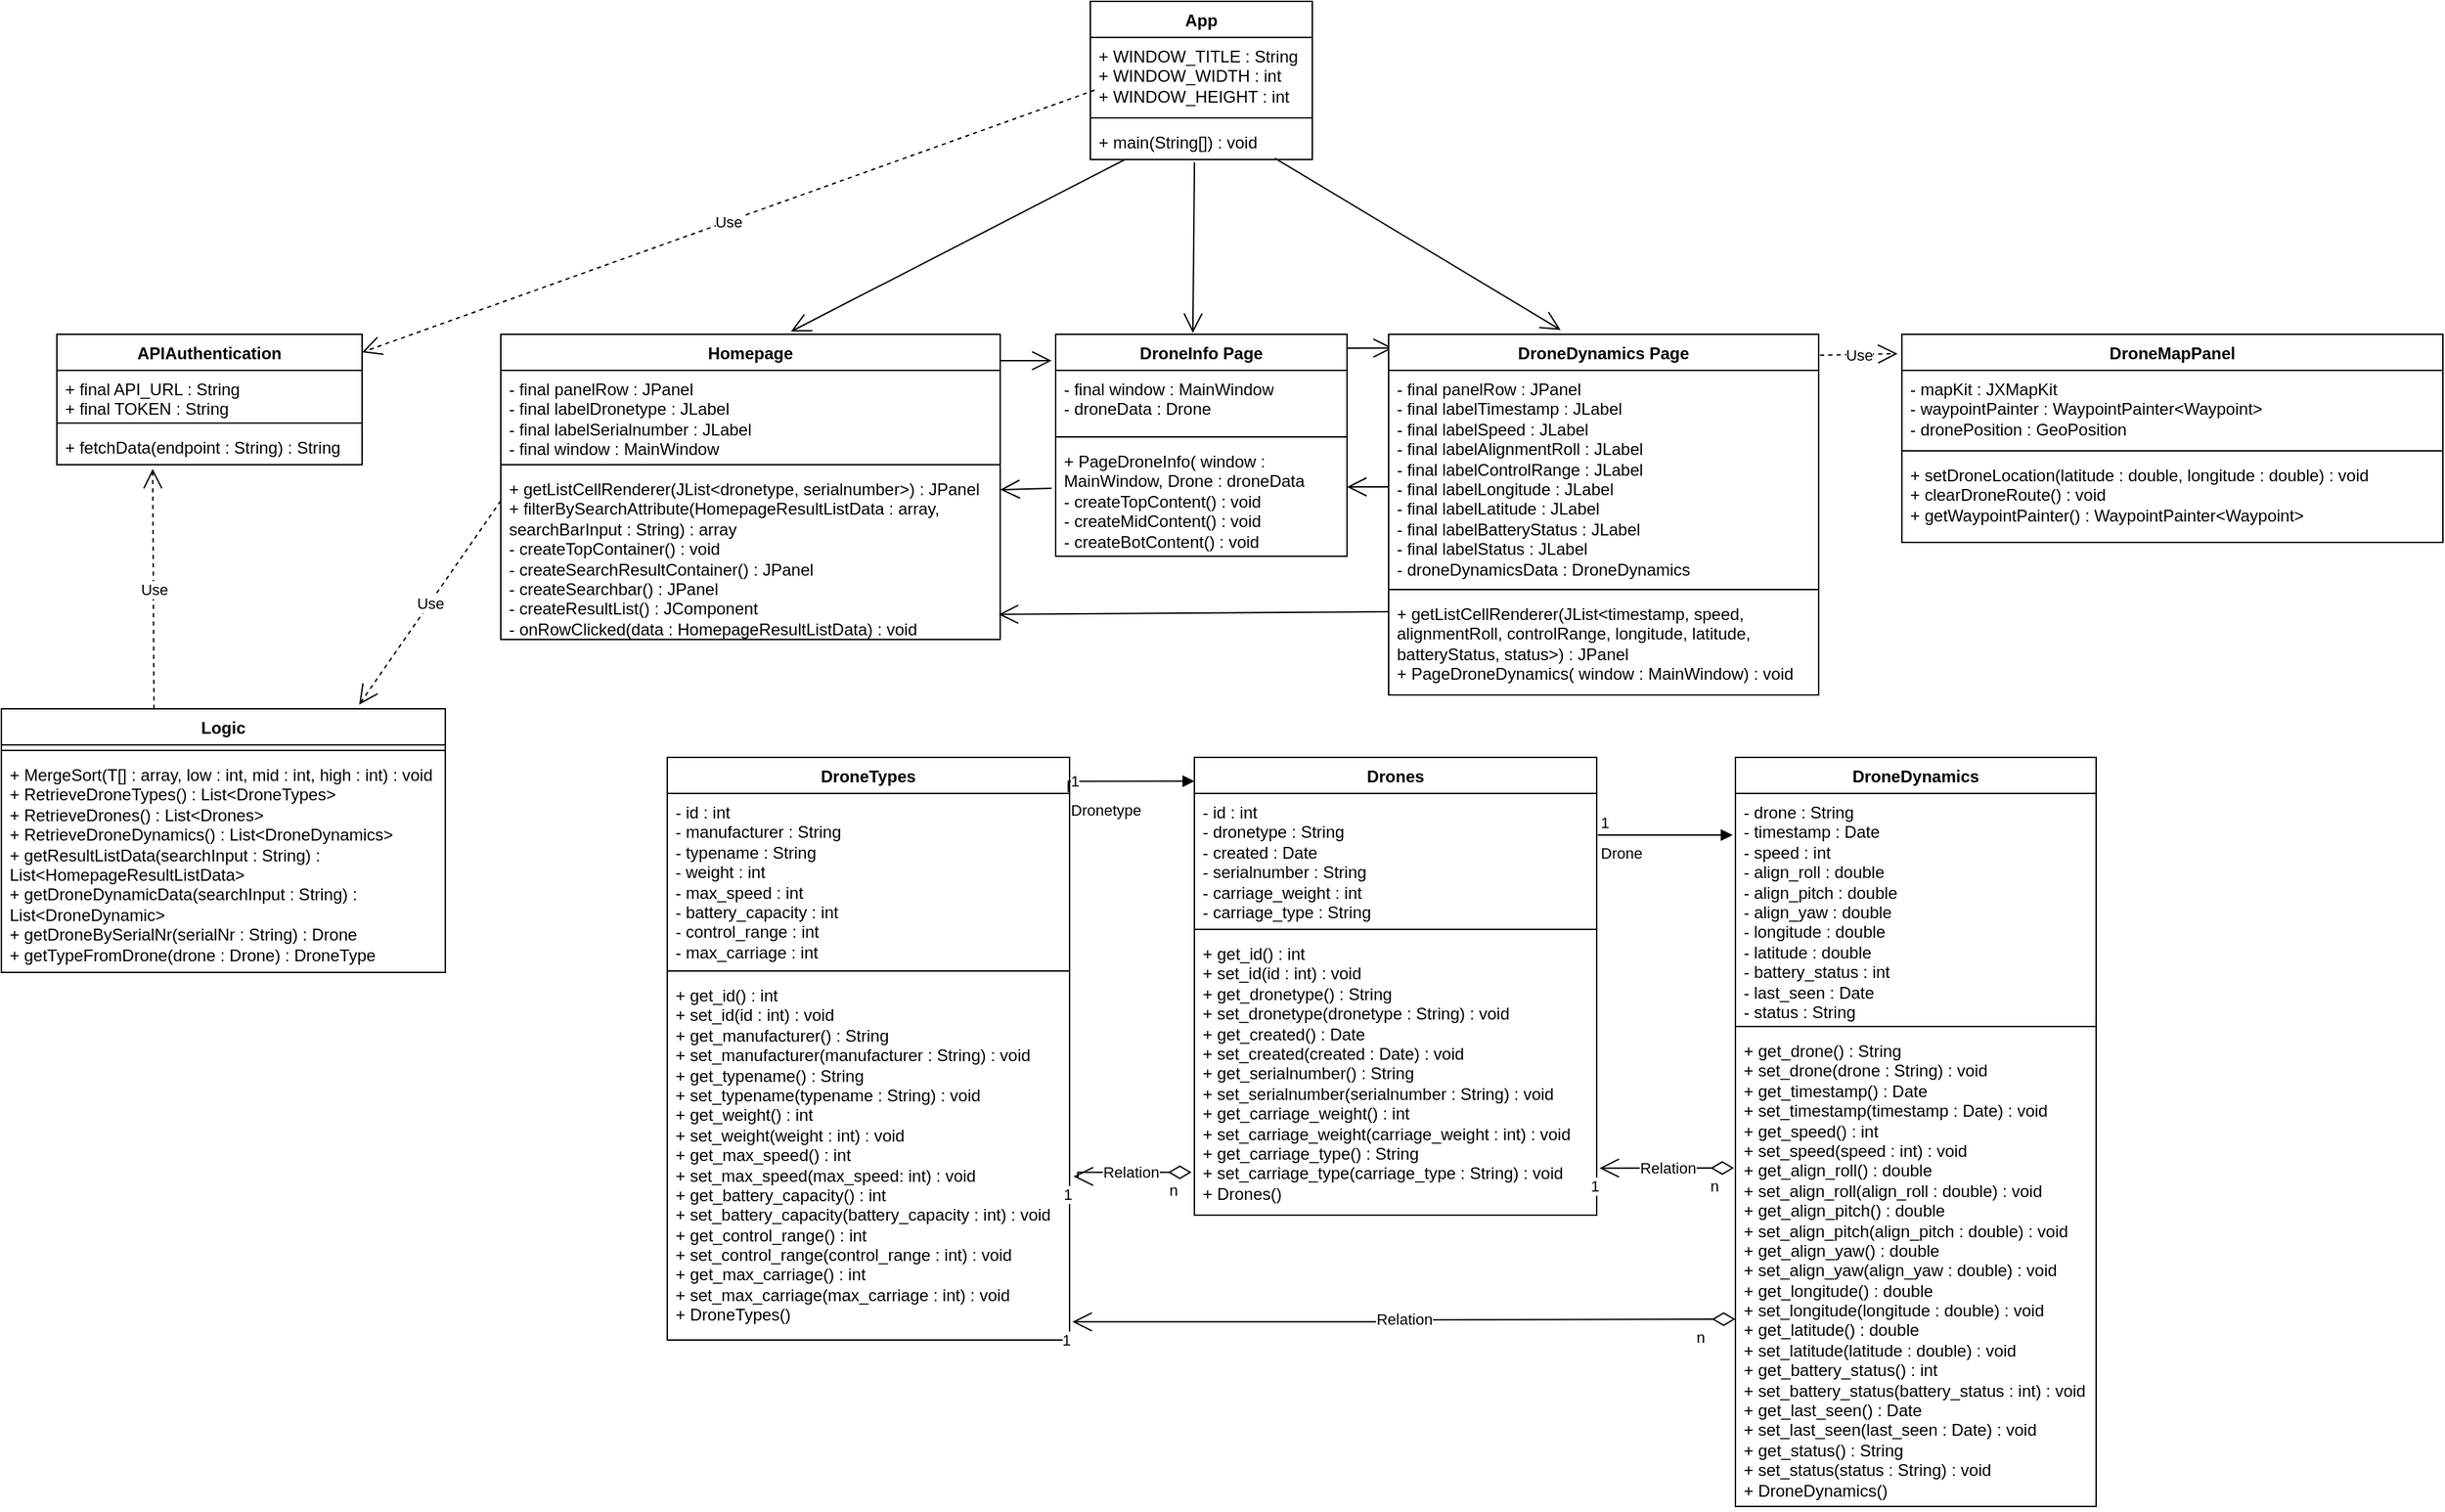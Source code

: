 <mxfile version="22.1.17" type="github">
  <diagram id="C5RBs43oDa-KdzZeNtuy" name="Page-1">
    <mxGraphModel dx="2191" dy="795" grid="1" gridSize="10" guides="1" tooltips="1" connect="1" arrows="1" fold="1" page="1" pageScale="1" pageWidth="827" pageHeight="1169" math="0" shadow="0">
      <root>
        <mxCell id="WIyWlLk6GJQsqaUBKTNV-0" />
        <mxCell id="WIyWlLk6GJQsqaUBKTNV-1" parent="WIyWlLk6GJQsqaUBKTNV-0" />
        <mxCell id="ezU55_HowOdJxXUAR7C2-4" value="DroneTypes" style="swimlane;fontStyle=1;align=center;verticalAlign=top;childLayout=stackLayout;horizontal=1;startSize=26;horizontalStack=0;resizeParent=1;resizeParentMax=0;resizeLast=0;collapsible=1;marginBottom=0;whiteSpace=wrap;html=1;" vertex="1" parent="WIyWlLk6GJQsqaUBKTNV-1">
          <mxGeometry y="585" width="290" height="420" as="geometry" />
        </mxCell>
        <mxCell id="ezU55_HowOdJxXUAR7C2-5" value="&lt;div&gt;- id : int&lt;/div&gt;&lt;div&gt;- manufacturer : String&lt;/div&gt;&lt;div&gt;- typename : String&lt;/div&gt;&lt;div&gt;- weight : int&lt;/div&gt;&lt;div&gt;- max_speed : int&lt;/div&gt;&lt;div&gt;- battery_capacity : int&lt;/div&gt;&lt;div&gt;- control_range : int&lt;/div&gt;&lt;div&gt;- max_carriage : int&lt;br&gt;&lt;/div&gt;&lt;div&gt;&lt;br&gt;&lt;/div&gt;" style="text;strokeColor=none;fillColor=none;align=left;verticalAlign=top;spacingLeft=4;spacingRight=4;overflow=hidden;rotatable=0;points=[[0,0.5],[1,0.5]];portConstraint=eastwest;whiteSpace=wrap;html=1;" vertex="1" parent="ezU55_HowOdJxXUAR7C2-4">
          <mxGeometry y="26" width="290" height="124" as="geometry" />
        </mxCell>
        <mxCell id="ezU55_HowOdJxXUAR7C2-6" value="" style="line;strokeWidth=1;fillColor=none;align=left;verticalAlign=middle;spacingTop=-1;spacingLeft=3;spacingRight=3;rotatable=0;labelPosition=right;points=[];portConstraint=eastwest;strokeColor=inherit;" vertex="1" parent="ezU55_HowOdJxXUAR7C2-4">
          <mxGeometry y="150" width="290" height="8" as="geometry" />
        </mxCell>
        <mxCell id="ezU55_HowOdJxXUAR7C2-7" value="&lt;div&gt;+ get_id() : int&lt;/div&gt;&lt;div&gt;+ set_id(id : int) : void&lt;/div&gt;&lt;div&gt;+ get_manufacturer() : String&lt;/div&gt;&lt;div&gt;+ set_manufacturer(manufacturer : String) : void&lt;/div&gt;&lt;div&gt;+ get_typename() : String&lt;/div&gt;&lt;div&gt;+ set_typename(typename : String) : void&lt;/div&gt;&lt;div&gt;+ get_weight() : int&lt;/div&gt;&lt;div&gt;+ set_weight(weight : int) : void&lt;/div&gt;&lt;div&gt;+ get_max_speed() : int&lt;/div&gt;&lt;div&gt;+ set_max_speed(max_speed: int) : void&lt;/div&gt;&lt;div&gt;+ get_battery_capacity() : int&lt;br&gt;&lt;/div&gt;&lt;div&gt;+ set_battery_capacity(battery_capacity : int) : void&lt;/div&gt;&lt;div&gt;+ get_control_range() : int&lt;/div&gt;&lt;div&gt;+ set_control_range(control_range : int) : void&lt;/div&gt;&lt;div&gt;+ get_max_carriage() : int&lt;/div&gt;&lt;div&gt;+ set_max_carriage(max_carriage : int) : void&amp;nbsp; &lt;br&gt;&lt;/div&gt;&lt;div&gt;+ DroneTypes()&lt;br&gt;&lt;/div&gt;&lt;div&gt;&lt;br&gt;&lt;/div&gt;" style="text;strokeColor=none;fillColor=none;align=left;verticalAlign=top;spacingLeft=4;spacingRight=4;overflow=hidden;rotatable=0;points=[[0,0.5],[1,0.5]];portConstraint=eastwest;whiteSpace=wrap;html=1;" vertex="1" parent="ezU55_HowOdJxXUAR7C2-4">
          <mxGeometry y="158" width="290" height="262" as="geometry" />
        </mxCell>
        <mxCell id="ezU55_HowOdJxXUAR7C2-8" value="Drones" style="swimlane;fontStyle=1;align=center;verticalAlign=top;childLayout=stackLayout;horizontal=1;startSize=26;horizontalStack=0;resizeParent=1;resizeParentMax=0;resizeLast=0;collapsible=1;marginBottom=0;whiteSpace=wrap;html=1;" vertex="1" parent="WIyWlLk6GJQsqaUBKTNV-1">
          <mxGeometry x="380" y="585" width="290" height="330" as="geometry" />
        </mxCell>
        <mxCell id="ezU55_HowOdJxXUAR7C2-9" value="&lt;div&gt;- id : int&lt;/div&gt;&lt;div&gt;- dronetype : String&lt;/div&gt;&lt;div&gt;- created : Date&lt;/div&gt;&lt;div&gt;- serialnumber : String&lt;/div&gt;&lt;div&gt;- carriage_weight : int&lt;/div&gt;&lt;div&gt;- carriage_type : String&lt;br&gt;&lt;/div&gt;" style="text;strokeColor=none;fillColor=none;align=left;verticalAlign=top;spacingLeft=4;spacingRight=4;overflow=hidden;rotatable=0;points=[[0,0.5],[1,0.5]];portConstraint=eastwest;whiteSpace=wrap;html=1;" vertex="1" parent="ezU55_HowOdJxXUAR7C2-8">
          <mxGeometry y="26" width="290" height="94" as="geometry" />
        </mxCell>
        <mxCell id="ezU55_HowOdJxXUAR7C2-10" value="" style="line;strokeWidth=1;fillColor=none;align=left;verticalAlign=middle;spacingTop=-1;spacingLeft=3;spacingRight=3;rotatable=0;labelPosition=right;points=[];portConstraint=eastwest;strokeColor=inherit;" vertex="1" parent="ezU55_HowOdJxXUAR7C2-8">
          <mxGeometry y="120" width="290" height="8" as="geometry" />
        </mxCell>
        <mxCell id="ezU55_HowOdJxXUAR7C2-11" value="&lt;div&gt;+ get_id() : int&lt;/div&gt;&lt;div&gt;+ set_id(id : int) : void&lt;/div&gt;&lt;div&gt;+ get_dronetype() : String&lt;/div&gt;&lt;div&gt;+ set_dronetype(dronetype : String) : void &lt;br&gt;&lt;/div&gt;&lt;div&gt;+ get_created() : Date&lt;/div&gt;&lt;div&gt;+ set_created(created : Date) : void&lt;/div&gt;&lt;div&gt;+ get_serialnumber() : String&lt;/div&gt;&lt;div&gt;+ set_serialnumber(serialnumber : String) : void&lt;br&gt;&lt;/div&gt;&lt;div&gt;+ get_carriage_weight() : int&lt;/div&gt;&lt;div&gt;+ set_carriage_weight(carriage_weight : int) : void&lt;/div&gt;&lt;div&gt;+ get_carriage_type() : String&lt;/div&gt;&lt;div&gt;+ set_carriage_type(carriage_type : String) : void&lt;/div&gt;&lt;div&gt;+ Drones()&lt;br&gt;&lt;/div&gt;" style="text;strokeColor=none;fillColor=none;align=left;verticalAlign=top;spacingLeft=4;spacingRight=4;overflow=hidden;rotatable=0;points=[[0,0.5],[1,0.5]];portConstraint=eastwest;whiteSpace=wrap;html=1;" vertex="1" parent="ezU55_HowOdJxXUAR7C2-8">
          <mxGeometry y="128" width="290" height="202" as="geometry" />
        </mxCell>
        <mxCell id="ezU55_HowOdJxXUAR7C2-12" value="DroneDynamics" style="swimlane;fontStyle=1;align=center;verticalAlign=top;childLayout=stackLayout;horizontal=1;startSize=26;horizontalStack=0;resizeParent=1;resizeParentMax=0;resizeLast=0;collapsible=1;marginBottom=0;whiteSpace=wrap;html=1;" vertex="1" parent="WIyWlLk6GJQsqaUBKTNV-1">
          <mxGeometry x="770" y="585" width="260" height="540" as="geometry" />
        </mxCell>
        <mxCell id="ezU55_HowOdJxXUAR7C2-13" value="&lt;div&gt;- drone : String&lt;/div&gt;&lt;div&gt;- timestamp : Date&lt;/div&gt;&lt;div&gt;- speed : int&lt;/div&gt;&lt;div&gt;- align_roll : double&lt;/div&gt;&lt;div&gt;- align_pitch : double&lt;/div&gt;&lt;div&gt;- align_yaw : double&lt;/div&gt;&lt;div&gt;- longitude : double&lt;/div&gt;&lt;div&gt;- latitude : double&lt;/div&gt;&lt;div&gt;- battery_status : int&lt;/div&gt;&lt;div&gt;- last_seen : Date&lt;/div&gt;&lt;div&gt;- status : String&lt;br&gt;&lt;/div&gt;" style="text;strokeColor=none;fillColor=none;align=left;verticalAlign=top;spacingLeft=4;spacingRight=4;overflow=hidden;rotatable=0;points=[[0,0.5],[1,0.5]];portConstraint=eastwest;whiteSpace=wrap;html=1;" vertex="1" parent="ezU55_HowOdJxXUAR7C2-12">
          <mxGeometry y="26" width="260" height="164" as="geometry" />
        </mxCell>
        <mxCell id="ezU55_HowOdJxXUAR7C2-14" value="" style="line;strokeWidth=1;fillColor=none;align=left;verticalAlign=middle;spacingTop=-1;spacingLeft=3;spacingRight=3;rotatable=0;labelPosition=right;points=[];portConstraint=eastwest;strokeColor=inherit;" vertex="1" parent="ezU55_HowOdJxXUAR7C2-12">
          <mxGeometry y="190" width="260" height="8" as="geometry" />
        </mxCell>
        <mxCell id="ezU55_HowOdJxXUAR7C2-15" value="&lt;div&gt;+ get_drone() : String&lt;/div&gt;&lt;div&gt;+ set_drone(drone : String) : void&lt;/div&gt;&lt;div&gt;+ get_timestamp() : Date&lt;/div&gt;&lt;div&gt;+ set_timestamp(timestamp : Date) : void&lt;br&gt;&lt;/div&gt;&lt;div&gt;+ get_speed() : int&lt;/div&gt;&lt;div&gt;+ set_speed(speed : int) : void&lt;/div&gt;&lt;div&gt;+ get_align_roll() : double&lt;/div&gt;&lt;div&gt;+ set_align_roll(align_roll : double) : void&lt;/div&gt;&lt;div&gt;+ get_align_pitch() : double&lt;br&gt;&lt;/div&gt;&lt;div&gt;+ set_align_pitch(align_pitch : double) : void&lt;/div&gt;&lt;div&gt;+ get_align_yaw() : double&lt;/div&gt;&lt;div&gt;+ set_align_yaw(align_yaw : double) : void&lt;/div&gt;&lt;div&gt;+ get_longitude() : double&lt;/div&gt;&lt;div&gt;+ set_longitude(longitude : double) : void&lt;/div&gt;&lt;div&gt;+ get_latitude() : double&lt;/div&gt;&lt;div&gt;+ set_latitude(latitude : double) : void&lt;/div&gt;&lt;div&gt;+ get_battery_status() : int&lt;/div&gt;&lt;div&gt;+ set_battery_status(battery_status : int) : void&lt;/div&gt;&lt;div&gt;+ get_last_seen() : Date&lt;/div&gt;&lt;div&gt;+ set_last_seen(last_seen : Date) : void&lt;/div&gt;&lt;div&gt;+ get_status() : String&lt;/div&gt;&lt;div&gt;+ set_status(status : String) : void&lt;/div&gt;&lt;div&gt;+ DroneDynamics()&lt;br&gt;&lt;/div&gt;&lt;div&gt;&lt;br&gt;&lt;/div&gt;" style="text;strokeColor=none;fillColor=none;align=left;verticalAlign=top;spacingLeft=4;spacingRight=4;overflow=hidden;rotatable=0;points=[[0,0.5],[1,0.5]];portConstraint=eastwest;whiteSpace=wrap;html=1;" vertex="1" parent="ezU55_HowOdJxXUAR7C2-12">
          <mxGeometry y="198" width="260" height="342" as="geometry" />
        </mxCell>
        <mxCell id="ezU55_HowOdJxXUAR7C2-71" value="Relation" style="endArrow=open;html=1;endSize=12;startArrow=diamondThin;startSize=14;startFill=0;edgeStyle=orthogonalEdgeStyle;rounded=0;entryX=1.007;entryY=0.95;entryDx=0;entryDy=0;entryPerimeter=0;" edge="1" parent="ezU55_HowOdJxXUAR7C2-12" target="ezU55_HowOdJxXUAR7C2-7">
          <mxGeometry relative="1" as="geometry">
            <mxPoint y="405" as="sourcePoint" />
            <mxPoint x="160" y="405" as="targetPoint" />
          </mxGeometry>
        </mxCell>
        <mxCell id="ezU55_HowOdJxXUAR7C2-72" value="n" style="edgeLabel;resizable=0;html=1;align=left;verticalAlign=top;" connectable="0" vertex="1" parent="ezU55_HowOdJxXUAR7C2-71">
          <mxGeometry x="-1" relative="1" as="geometry">
            <mxPoint x="-30" as="offset" />
          </mxGeometry>
        </mxCell>
        <mxCell id="ezU55_HowOdJxXUAR7C2-73" value="1" style="edgeLabel;resizable=0;html=1;align=right;verticalAlign=top;" connectable="0" vertex="1" parent="ezU55_HowOdJxXUAR7C2-71">
          <mxGeometry x="1" relative="1" as="geometry" />
        </mxCell>
        <mxCell id="ezU55_HowOdJxXUAR7C2-16" value="DroneMapPanel" style="swimlane;fontStyle=1;align=center;verticalAlign=top;childLayout=stackLayout;horizontal=1;startSize=26;horizontalStack=0;resizeParent=1;resizeParentMax=0;resizeLast=0;collapsible=1;marginBottom=0;whiteSpace=wrap;html=1;" vertex="1" parent="WIyWlLk6GJQsqaUBKTNV-1">
          <mxGeometry x="890" y="280" width="390" height="150" as="geometry" />
        </mxCell>
        <mxCell id="ezU55_HowOdJxXUAR7C2-17" value="&lt;div&gt;- mapKit : JXMapKit&lt;/div&gt;&lt;div&gt;- waypointPainter : WaypointPainter&amp;lt;Waypoint&amp;gt;&lt;/div&gt;&lt;div&gt;- dronePosition : GeoPosition&lt;br&gt;&lt;/div&gt;" style="text;strokeColor=none;fillColor=none;align=left;verticalAlign=top;spacingLeft=4;spacingRight=4;overflow=hidden;rotatable=0;points=[[0,0.5],[1,0.5]];portConstraint=eastwest;whiteSpace=wrap;html=1;" vertex="1" parent="ezU55_HowOdJxXUAR7C2-16">
          <mxGeometry y="26" width="390" height="54" as="geometry" />
        </mxCell>
        <mxCell id="ezU55_HowOdJxXUAR7C2-18" value="" style="line;strokeWidth=1;fillColor=none;align=left;verticalAlign=middle;spacingTop=-1;spacingLeft=3;spacingRight=3;rotatable=0;labelPosition=right;points=[];portConstraint=eastwest;strokeColor=inherit;" vertex="1" parent="ezU55_HowOdJxXUAR7C2-16">
          <mxGeometry y="80" width="390" height="8" as="geometry" />
        </mxCell>
        <mxCell id="ezU55_HowOdJxXUAR7C2-19" value="&lt;div&gt;+ setDroneLocation(latitude : double, longitude : double) : void&lt;/div&gt;&lt;div&gt;+ clearDroneRoute() : void&lt;/div&gt;&lt;div&gt;+ getWaypointPainter() : WaypointPainter&amp;lt;Waypoint&amp;gt;&lt;br&gt;&lt;/div&gt;&lt;div&gt;&lt;br&gt;&lt;/div&gt;" style="text;strokeColor=none;fillColor=none;align=left;verticalAlign=top;spacingLeft=4;spacingRight=4;overflow=hidden;rotatable=0;points=[[0,0.5],[1,0.5]];portConstraint=eastwest;whiteSpace=wrap;html=1;" vertex="1" parent="ezU55_HowOdJxXUAR7C2-16">
          <mxGeometry y="88" width="390" height="62" as="geometry" />
        </mxCell>
        <mxCell id="ezU55_HowOdJxXUAR7C2-21" value="Logic" style="swimlane;fontStyle=1;align=center;verticalAlign=top;childLayout=stackLayout;horizontal=1;startSize=26;horizontalStack=0;resizeParent=1;resizeParentMax=0;resizeLast=0;collapsible=1;marginBottom=0;whiteSpace=wrap;html=1;" vertex="1" parent="WIyWlLk6GJQsqaUBKTNV-1">
          <mxGeometry x="-480" y="550" width="320" height="190" as="geometry" />
        </mxCell>
        <mxCell id="ezU55_HowOdJxXUAR7C2-86" value="Use" style="endArrow=open;endSize=12;dashed=1;html=1;rounded=0;entryX=0.314;entryY=1.115;entryDx=0;entryDy=0;entryPerimeter=0;" edge="1" parent="ezU55_HowOdJxXUAR7C2-21" target="ezU55_HowOdJxXUAR7C2-28">
          <mxGeometry width="160" relative="1" as="geometry">
            <mxPoint x="110" as="sourcePoint" />
            <mxPoint x="270" as="targetPoint" />
          </mxGeometry>
        </mxCell>
        <mxCell id="ezU55_HowOdJxXUAR7C2-23" value="" style="line;strokeWidth=1;fillColor=none;align=left;verticalAlign=middle;spacingTop=-1;spacingLeft=3;spacingRight=3;rotatable=0;labelPosition=right;points=[];portConstraint=eastwest;strokeColor=inherit;" vertex="1" parent="ezU55_HowOdJxXUAR7C2-21">
          <mxGeometry y="26" width="320" height="8" as="geometry" />
        </mxCell>
        <mxCell id="ezU55_HowOdJxXUAR7C2-24" value="&lt;div&gt;+ MergeSort(T[] : array, low : int, mid : int, high : int) : void&lt;br&gt;&lt;/div&gt;&lt;div&gt;+ RetrieveDroneTypes() : List&amp;lt;DroneTypes&amp;gt;&lt;/div&gt;&lt;div&gt;+ RetrieveDrones() : List&amp;lt;Drones&amp;gt;&lt;/div&gt;&lt;div&gt;+ RetrieveDroneDynamics() : List&amp;lt;DroneDynamics&amp;gt;&lt;/div&gt;&lt;div&gt;+ getResultListData(searchInput : String) : List&amp;lt;HomepageResultListData&amp;gt;&lt;/div&gt;&lt;div&gt;+ getDroneDynamicData(searchInput : String) : List&amp;lt;DroneDynamic&amp;gt;&lt;/div&gt;&lt;div&gt;+ getDroneBySerialNr(serialNr : String) : Drone&lt;br&gt;&lt;/div&gt;&lt;div&gt;+ getTypeFromDrone(drone : Drone) : DroneType&lt;br&gt;&lt;/div&gt;&lt;div&gt;&lt;br&gt;&lt;/div&gt;" style="text;strokeColor=none;fillColor=none;align=left;verticalAlign=top;spacingLeft=4;spacingRight=4;overflow=hidden;rotatable=0;points=[[0,0.5],[1,0.5]];portConstraint=eastwest;whiteSpace=wrap;html=1;" vertex="1" parent="ezU55_HowOdJxXUAR7C2-21">
          <mxGeometry y="34" width="320" height="156" as="geometry" />
        </mxCell>
        <mxCell id="ezU55_HowOdJxXUAR7C2-25" value="APIAuthentication" style="swimlane;fontStyle=1;align=center;verticalAlign=top;childLayout=stackLayout;horizontal=1;startSize=26;horizontalStack=0;resizeParent=1;resizeParentMax=0;resizeLast=0;collapsible=1;marginBottom=0;whiteSpace=wrap;html=1;" vertex="1" parent="WIyWlLk6GJQsqaUBKTNV-1">
          <mxGeometry x="-440" y="280" width="220" height="94" as="geometry" />
        </mxCell>
        <mxCell id="ezU55_HowOdJxXUAR7C2-26" value="&lt;div&gt;+ final API_URL : String&lt;/div&gt;&lt;div&gt;+ final TOKEN : String&lt;br&gt;&lt;/div&gt;" style="text;strokeColor=none;fillColor=none;align=left;verticalAlign=top;spacingLeft=4;spacingRight=4;overflow=hidden;rotatable=0;points=[[0,0.5],[1,0.5]];portConstraint=eastwest;whiteSpace=wrap;html=1;" vertex="1" parent="ezU55_HowOdJxXUAR7C2-25">
          <mxGeometry y="26" width="220" height="34" as="geometry" />
        </mxCell>
        <mxCell id="ezU55_HowOdJxXUAR7C2-27" value="" style="line;strokeWidth=1;fillColor=none;align=left;verticalAlign=middle;spacingTop=-1;spacingLeft=3;spacingRight=3;rotatable=0;labelPosition=right;points=[];portConstraint=eastwest;strokeColor=inherit;" vertex="1" parent="ezU55_HowOdJxXUAR7C2-25">
          <mxGeometry y="60" width="220" height="8" as="geometry" />
        </mxCell>
        <mxCell id="ezU55_HowOdJxXUAR7C2-28" value="+ fetchData(endpoint : String) : String" style="text;strokeColor=none;fillColor=none;align=left;verticalAlign=top;spacingLeft=4;spacingRight=4;overflow=hidden;rotatable=0;points=[[0,0.5],[1,0.5]];portConstraint=eastwest;whiteSpace=wrap;html=1;" vertex="1" parent="ezU55_HowOdJxXUAR7C2-25">
          <mxGeometry y="68" width="220" height="26" as="geometry" />
        </mxCell>
        <mxCell id="ezU55_HowOdJxXUAR7C2-29" value="Homepage" style="swimlane;fontStyle=1;align=center;verticalAlign=top;childLayout=stackLayout;horizontal=1;startSize=26;horizontalStack=0;resizeParent=1;resizeParentMax=0;resizeLast=0;collapsible=1;marginBottom=0;whiteSpace=wrap;html=1;" vertex="1" parent="WIyWlLk6GJQsqaUBKTNV-1">
          <mxGeometry x="-120" y="280" width="360" height="220" as="geometry" />
        </mxCell>
        <mxCell id="ezU55_HowOdJxXUAR7C2-75" value="" style="endArrow=open;endFill=1;endSize=12;html=1;rounded=0;entryX=-0.014;entryY=0.119;entryDx=0;entryDy=0;entryPerimeter=0;" edge="1" parent="ezU55_HowOdJxXUAR7C2-29" target="ezU55_HowOdJxXUAR7C2-33">
          <mxGeometry width="160" relative="1" as="geometry">
            <mxPoint x="360" y="19" as="sourcePoint" />
            <mxPoint x="510" y="20" as="targetPoint" />
          </mxGeometry>
        </mxCell>
        <mxCell id="ezU55_HowOdJxXUAR7C2-30" value="&lt;div&gt;- final panelRow : JPanel&lt;/div&gt;&lt;div&gt;- final labelDronetype : JLabel&lt;/div&gt;&lt;div&gt;- final labelSerialnumber : JLabel&lt;/div&gt;&lt;div&gt;- final window : MainWindow&lt;br&gt;&lt;/div&gt;" style="text;strokeColor=none;fillColor=none;align=left;verticalAlign=top;spacingLeft=4;spacingRight=4;overflow=hidden;rotatable=0;points=[[0,0.5],[1,0.5]];portConstraint=eastwest;whiteSpace=wrap;html=1;" vertex="1" parent="ezU55_HowOdJxXUAR7C2-29">
          <mxGeometry y="26" width="360" height="64" as="geometry" />
        </mxCell>
        <mxCell id="ezU55_HowOdJxXUAR7C2-31" value="" style="line;strokeWidth=1;fillColor=none;align=left;verticalAlign=middle;spacingTop=-1;spacingLeft=3;spacingRight=3;rotatable=0;labelPosition=right;points=[];portConstraint=eastwest;strokeColor=inherit;" vertex="1" parent="ezU55_HowOdJxXUAR7C2-29">
          <mxGeometry y="90" width="360" height="8" as="geometry" />
        </mxCell>
        <mxCell id="ezU55_HowOdJxXUAR7C2-88" value="Use" style="endArrow=open;endSize=12;dashed=1;html=1;rounded=0;entryX=0.806;entryY=-0.016;entryDx=0;entryDy=0;entryPerimeter=0;" edge="1" parent="ezU55_HowOdJxXUAR7C2-29" target="ezU55_HowOdJxXUAR7C2-21">
          <mxGeometry width="160" relative="1" as="geometry">
            <mxPoint y="120" as="sourcePoint" />
            <mxPoint x="160" y="120" as="targetPoint" />
          </mxGeometry>
        </mxCell>
        <mxCell id="ezU55_HowOdJxXUAR7C2-32" value="&lt;div&gt;+ getListCellRenderer(JList&amp;lt;dronetype, serialnumber&amp;gt;) : JPanel&lt;br&gt;&lt;/div&gt;&lt;div&gt;+ filterBySearchAttribute(HomepageResultListData : array, searchBarInput : String) : array&lt;/div&gt;&lt;div&gt;- createTopContainer() : void&lt;/div&gt;&lt;div&gt;- createSearchResultContainer() : JPanel&lt;/div&gt;&lt;div&gt;- createSearchbar() : JPanel&lt;/div&gt;&lt;div&gt;- createResultList() : JComponent&lt;br&gt;&lt;/div&gt;&lt;div&gt;- onRowClicked(data : HomepageResultListData) : void&lt;br&gt;&lt;/div&gt;" style="text;strokeColor=none;fillColor=none;align=left;verticalAlign=top;spacingLeft=4;spacingRight=4;overflow=hidden;rotatable=0;points=[[0,0.5],[1,0.5]];portConstraint=eastwest;whiteSpace=wrap;html=1;" vertex="1" parent="ezU55_HowOdJxXUAR7C2-29">
          <mxGeometry y="98" width="360" height="122" as="geometry" />
        </mxCell>
        <mxCell id="ezU55_HowOdJxXUAR7C2-33" value="DroneInfo Page" style="swimlane;fontStyle=1;align=center;verticalAlign=top;childLayout=stackLayout;horizontal=1;startSize=26;horizontalStack=0;resizeParent=1;resizeParentMax=0;resizeLast=0;collapsible=1;marginBottom=0;whiteSpace=wrap;html=1;" vertex="1" parent="WIyWlLk6GJQsqaUBKTNV-1">
          <mxGeometry x="280" y="280" width="210" height="160" as="geometry" />
        </mxCell>
        <mxCell id="ezU55_HowOdJxXUAR7C2-76" value="" style="endArrow=open;endFill=1;endSize=12;html=1;rounded=0;entryX=0.01;entryY=0.038;entryDx=0;entryDy=0;entryPerimeter=0;" edge="1" parent="ezU55_HowOdJxXUAR7C2-33" target="ezU55_HowOdJxXUAR7C2-37">
          <mxGeometry width="160" relative="1" as="geometry">
            <mxPoint x="210" y="10" as="sourcePoint" />
            <mxPoint x="370" y="10" as="targetPoint" />
          </mxGeometry>
        </mxCell>
        <mxCell id="ezU55_HowOdJxXUAR7C2-34" value="&lt;div&gt;- final window : MainWindow&lt;br&gt;&lt;/div&gt;&lt;div&gt;- droneData : Drone&lt;br&gt;&lt;/div&gt;" style="text;strokeColor=none;fillColor=none;align=left;verticalAlign=top;spacingLeft=4;spacingRight=4;overflow=hidden;rotatable=0;points=[[0,0.5],[1,0.5]];portConstraint=eastwest;whiteSpace=wrap;html=1;" vertex="1" parent="ezU55_HowOdJxXUAR7C2-33">
          <mxGeometry y="26" width="210" height="44" as="geometry" />
        </mxCell>
        <mxCell id="ezU55_HowOdJxXUAR7C2-35" value="" style="line;strokeWidth=1;fillColor=none;align=left;verticalAlign=middle;spacingTop=-1;spacingLeft=3;spacingRight=3;rotatable=0;labelPosition=right;points=[];portConstraint=eastwest;strokeColor=inherit;" vertex="1" parent="ezU55_HowOdJxXUAR7C2-33">
          <mxGeometry y="70" width="210" height="8" as="geometry" />
        </mxCell>
        <mxCell id="ezU55_HowOdJxXUAR7C2-36" value="&lt;div&gt;+ PageDroneInfo( window : MainWindow, Drone : droneData&lt;/div&gt;&lt;div&gt;- createTopContent() : void&lt;/div&gt;&lt;div&gt;- createMidContent() : void&lt;/div&gt;&lt;div&gt;- createBotContent() : void&lt;br&gt;&lt;/div&gt;" style="text;strokeColor=none;fillColor=none;align=left;verticalAlign=top;spacingLeft=4;spacingRight=4;overflow=hidden;rotatable=0;points=[[0,0.5],[1,0.5]];portConstraint=eastwest;whiteSpace=wrap;html=1;" vertex="1" parent="ezU55_HowOdJxXUAR7C2-33">
          <mxGeometry y="78" width="210" height="82" as="geometry" />
        </mxCell>
        <mxCell id="ezU55_HowOdJxXUAR7C2-37" value="DroneDynamics Page" style="swimlane;fontStyle=1;align=center;verticalAlign=top;childLayout=stackLayout;horizontal=1;startSize=26;horizontalStack=0;resizeParent=1;resizeParentMax=0;resizeLast=0;collapsible=1;marginBottom=0;whiteSpace=wrap;html=1;" vertex="1" parent="WIyWlLk6GJQsqaUBKTNV-1">
          <mxGeometry x="520" y="280" width="310" height="260" as="geometry" />
        </mxCell>
        <mxCell id="ezU55_HowOdJxXUAR7C2-38" value="&lt;div&gt;- final panelRow : JPanel&lt;/div&gt;&lt;div&gt;- final labelTimestamp : JLabel&lt;/div&gt;&lt;div&gt;- final labelSpeed : JLabel&lt;/div&gt;&lt;div&gt;- final labelAlignmentRoll : JLabel&lt;/div&gt;&lt;div&gt;- final labelControlRange : JLabel&lt;/div&gt;&lt;div&gt;- final labelLongitude : JLabel&lt;/div&gt;&lt;div&gt;- final labelLatitude : JLabel&lt;/div&gt;&lt;div&gt;- final labelBatteryStatus : JLabel&lt;/div&gt;&lt;div&gt;- final labelStatus : JLabel&lt;br&gt;&lt;/div&gt;&lt;div&gt;- droneDynamicsData : DroneDynamics&lt;/div&gt;&lt;div&gt;&lt;br&gt;&lt;/div&gt;" style="text;strokeColor=none;fillColor=none;align=left;verticalAlign=top;spacingLeft=4;spacingRight=4;overflow=hidden;rotatable=0;points=[[0,0.5],[1,0.5]];portConstraint=eastwest;whiteSpace=wrap;html=1;" vertex="1" parent="ezU55_HowOdJxXUAR7C2-37">
          <mxGeometry y="26" width="310" height="154" as="geometry" />
        </mxCell>
        <mxCell id="ezU55_HowOdJxXUAR7C2-79" value="" style="endArrow=open;endFill=1;endSize=12;html=1;rounded=0;" edge="1" parent="ezU55_HowOdJxXUAR7C2-37">
          <mxGeometry width="160" relative="1" as="geometry">
            <mxPoint y="110" as="sourcePoint" />
            <mxPoint x="-30" y="110" as="targetPoint" />
          </mxGeometry>
        </mxCell>
        <mxCell id="ezU55_HowOdJxXUAR7C2-39" value="" style="line;strokeWidth=1;fillColor=none;align=left;verticalAlign=middle;spacingTop=-1;spacingLeft=3;spacingRight=3;rotatable=0;labelPosition=right;points=[];portConstraint=eastwest;strokeColor=inherit;" vertex="1" parent="ezU55_HowOdJxXUAR7C2-37">
          <mxGeometry y="180" width="310" height="8" as="geometry" />
        </mxCell>
        <mxCell id="ezU55_HowOdJxXUAR7C2-80" value="" style="endArrow=open;endFill=1;endSize=12;html=1;rounded=0;entryX=0.997;entryY=0.852;entryDx=0;entryDy=0;entryPerimeter=0;" edge="1" parent="ezU55_HowOdJxXUAR7C2-37" target="ezU55_HowOdJxXUAR7C2-32">
          <mxGeometry width="160" relative="1" as="geometry">
            <mxPoint y="200" as="sourcePoint" />
            <mxPoint x="160" y="200" as="targetPoint" />
          </mxGeometry>
        </mxCell>
        <mxCell id="ezU55_HowOdJxXUAR7C2-40" value="&lt;div&gt;+ getListCellRenderer(JList&amp;lt;timestamp, speed, alignmentRoll, controlRange, longitude, latitude, batteryStatus, status&amp;gt;) : JPanel&lt;/div&gt;&lt;div&gt;+ PageDroneDynamics( window : MainWindow) : void&lt;br&gt;&lt;/div&gt;" style="text;strokeColor=none;fillColor=none;align=left;verticalAlign=top;spacingLeft=4;spacingRight=4;overflow=hidden;rotatable=0;points=[[0,0.5],[1,0.5]];portConstraint=eastwest;whiteSpace=wrap;html=1;" vertex="1" parent="ezU55_HowOdJxXUAR7C2-37">
          <mxGeometry y="188" width="310" height="72" as="geometry" />
        </mxCell>
        <mxCell id="ezU55_HowOdJxXUAR7C2-42" value="App" style="swimlane;fontStyle=1;align=center;verticalAlign=top;childLayout=stackLayout;horizontal=1;startSize=26;horizontalStack=0;resizeParent=1;resizeParentMax=0;resizeLast=0;collapsible=1;marginBottom=0;whiteSpace=wrap;html=1;" vertex="1" parent="WIyWlLk6GJQsqaUBKTNV-1">
          <mxGeometry x="305" y="40" width="160" height="114" as="geometry" />
        </mxCell>
        <mxCell id="ezU55_HowOdJxXUAR7C2-43" value="&lt;div&gt;+ WINDOW_TITLE : String&lt;/div&gt;&lt;div&gt;+ WINDOW_WIDTH : int&lt;/div&gt;&lt;div&gt;+ WINDOW_HEIGHT : int&lt;br&gt;&lt;/div&gt;" style="text;strokeColor=none;fillColor=none;align=left;verticalAlign=top;spacingLeft=4;spacingRight=4;overflow=hidden;rotatable=0;points=[[0,0.5],[1,0.5]];portConstraint=eastwest;whiteSpace=wrap;html=1;" vertex="1" parent="ezU55_HowOdJxXUAR7C2-42">
          <mxGeometry y="26" width="160" height="54" as="geometry" />
        </mxCell>
        <mxCell id="ezU55_HowOdJxXUAR7C2-44" value="" style="line;strokeWidth=1;fillColor=none;align=left;verticalAlign=middle;spacingTop=-1;spacingLeft=3;spacingRight=3;rotatable=0;labelPosition=right;points=[];portConstraint=eastwest;strokeColor=inherit;" vertex="1" parent="ezU55_HowOdJxXUAR7C2-42">
          <mxGeometry y="80" width="160" height="8" as="geometry" />
        </mxCell>
        <mxCell id="ezU55_HowOdJxXUAR7C2-45" value="+ main(String[]) : void" style="text;strokeColor=none;fillColor=none;align=left;verticalAlign=top;spacingLeft=4;spacingRight=4;overflow=hidden;rotatable=0;points=[[0,0.5],[1,0.5]];portConstraint=eastwest;whiteSpace=wrap;html=1;" vertex="1" parent="ezU55_HowOdJxXUAR7C2-42">
          <mxGeometry y="88" width="160" height="26" as="geometry" />
        </mxCell>
        <mxCell id="ezU55_HowOdJxXUAR7C2-51" value="&lt;div&gt;Drone&lt;/div&gt;" style="endArrow=block;endFill=1;html=1;edgeStyle=orthogonalEdgeStyle;align=left;verticalAlign=top;rounded=0;exitX=1.003;exitY=0.319;exitDx=0;exitDy=0;exitPerimeter=0;" edge="1" parent="WIyWlLk6GJQsqaUBKTNV-1" source="ezU55_HowOdJxXUAR7C2-9">
          <mxGeometry x="-1" relative="1" as="geometry">
            <mxPoint x="650" y="640" as="sourcePoint" />
            <mxPoint x="768" y="641" as="targetPoint" />
            <Array as="points">
              <mxPoint x="768" y="641" />
            </Array>
          </mxGeometry>
        </mxCell>
        <mxCell id="ezU55_HowOdJxXUAR7C2-52" value="1" style="edgeLabel;resizable=0;html=1;align=left;verticalAlign=bottom;" connectable="0" vertex="1" parent="ezU55_HowOdJxXUAR7C2-51">
          <mxGeometry x="-1" relative="1" as="geometry" />
        </mxCell>
        <mxCell id="ezU55_HowOdJxXUAR7C2-58" value="Dronetype" style="endArrow=block;endFill=1;html=1;edgeStyle=orthogonalEdgeStyle;align=left;verticalAlign=top;rounded=0;entryX=0;entryY=0.052;entryDx=0;entryDy=0;entryPerimeter=0;exitX=0.997;exitY=-0.008;exitDx=0;exitDy=0;exitPerimeter=0;" edge="1" parent="WIyWlLk6GJQsqaUBKTNV-1" source="ezU55_HowOdJxXUAR7C2-5" target="ezU55_HowOdJxXUAR7C2-8">
          <mxGeometry x="-1" relative="1" as="geometry">
            <mxPoint x="280" y="660" as="sourcePoint" />
            <mxPoint x="340" y="640" as="targetPoint" />
            <Array as="points">
              <mxPoint x="289" y="602" />
            </Array>
          </mxGeometry>
        </mxCell>
        <mxCell id="ezU55_HowOdJxXUAR7C2-59" value="1" style="edgeLabel;resizable=0;html=1;align=left;verticalAlign=bottom;" connectable="0" vertex="1" parent="ezU55_HowOdJxXUAR7C2-58">
          <mxGeometry x="-1" relative="1" as="geometry" />
        </mxCell>
        <mxCell id="ezU55_HowOdJxXUAR7C2-65" value="Relation" style="endArrow=open;html=1;endSize=12;startArrow=diamondThin;startSize=14;startFill=0;edgeStyle=orthogonalEdgeStyle;rounded=0;entryX=1.01;entryY=0.55;entryDx=0;entryDy=0;entryPerimeter=0;exitX=-0.007;exitY=0.847;exitDx=0;exitDy=0;exitPerimeter=0;" edge="1" parent="WIyWlLk6GJQsqaUBKTNV-1" source="ezU55_HowOdJxXUAR7C2-11" target="ezU55_HowOdJxXUAR7C2-7">
          <mxGeometry relative="1" as="geometry">
            <mxPoint x="490" y="910" as="sourcePoint" />
            <mxPoint x="650" y="910" as="targetPoint" />
            <Array as="points">
              <mxPoint x="296" y="884" />
              <mxPoint x="296" y="887" />
            </Array>
          </mxGeometry>
        </mxCell>
        <mxCell id="ezU55_HowOdJxXUAR7C2-66" value="n" style="edgeLabel;resizable=0;html=1;align=left;verticalAlign=top;" connectable="0" vertex="1" parent="ezU55_HowOdJxXUAR7C2-65">
          <mxGeometry x="-1" relative="1" as="geometry">
            <mxPoint x="-18" as="offset" />
          </mxGeometry>
        </mxCell>
        <mxCell id="ezU55_HowOdJxXUAR7C2-67" value="1" style="edgeLabel;resizable=0;html=1;align=right;verticalAlign=top;" connectable="0" vertex="1" parent="ezU55_HowOdJxXUAR7C2-65">
          <mxGeometry x="1" relative="1" as="geometry" />
        </mxCell>
        <mxCell id="ezU55_HowOdJxXUAR7C2-68" value="Relation" style="endArrow=open;html=1;endSize=12;startArrow=diamondThin;startSize=14;startFill=0;edgeStyle=orthogonalEdgeStyle;rounded=0;entryX=1.007;entryY=0.832;entryDx=0;entryDy=0;entryPerimeter=0;" edge="1" parent="WIyWlLk6GJQsqaUBKTNV-1" target="ezU55_HowOdJxXUAR7C2-11">
          <mxGeometry relative="1" as="geometry">
            <mxPoint x="769" y="881" as="sourcePoint" />
            <mxPoint x="930" y="700" as="targetPoint" />
            <Array as="points">
              <mxPoint x="769" y="881" />
            </Array>
          </mxGeometry>
        </mxCell>
        <mxCell id="ezU55_HowOdJxXUAR7C2-69" value="n" style="edgeLabel;resizable=0;html=1;align=left;verticalAlign=top;" connectable="0" vertex="1" parent="ezU55_HowOdJxXUAR7C2-68">
          <mxGeometry x="-1" relative="1" as="geometry">
            <mxPoint x="-19" as="offset" />
          </mxGeometry>
        </mxCell>
        <mxCell id="ezU55_HowOdJxXUAR7C2-70" value="1" style="edgeLabel;resizable=0;html=1;align=right;verticalAlign=top;" connectable="0" vertex="1" parent="ezU55_HowOdJxXUAR7C2-68">
          <mxGeometry x="1" relative="1" as="geometry" />
        </mxCell>
        <mxCell id="ezU55_HowOdJxXUAR7C2-74" value="Use" style="endArrow=open;endSize=12;dashed=1;html=1;rounded=0;entryX=-0.008;entryY=0.093;entryDx=0;entryDy=0;entryPerimeter=0;exitX=1.003;exitY=0.058;exitDx=0;exitDy=0;exitPerimeter=0;" edge="1" parent="WIyWlLk6GJQsqaUBKTNV-1" source="ezU55_HowOdJxXUAR7C2-37" target="ezU55_HowOdJxXUAR7C2-16">
          <mxGeometry width="160" relative="1" as="geometry">
            <mxPoint x="820" y="350" as="sourcePoint" />
            <mxPoint x="980" y="350" as="targetPoint" />
          </mxGeometry>
        </mxCell>
        <mxCell id="ezU55_HowOdJxXUAR7C2-78" value="" style="endArrow=open;endFill=1;endSize=12;html=1;rounded=0;entryX=1;entryY=0.115;entryDx=0;entryDy=0;entryPerimeter=0;exitX=-0.014;exitY=0.402;exitDx=0;exitDy=0;exitPerimeter=0;" edge="1" parent="WIyWlLk6GJQsqaUBKTNV-1" source="ezU55_HowOdJxXUAR7C2-36" target="ezU55_HowOdJxXUAR7C2-32">
          <mxGeometry width="160" relative="1" as="geometry">
            <mxPoint x="280" y="390" as="sourcePoint" />
            <mxPoint x="440" y="390" as="targetPoint" />
          </mxGeometry>
        </mxCell>
        <mxCell id="ezU55_HowOdJxXUAR7C2-81" value="" style="endArrow=open;endFill=1;endSize=12;html=1;rounded=0;entryX=0.581;entryY=-0.009;entryDx=0;entryDy=0;entryPerimeter=0;exitX=0.156;exitY=1;exitDx=0;exitDy=0;exitPerimeter=0;" edge="1" parent="WIyWlLk6GJQsqaUBKTNV-1" source="ezU55_HowOdJxXUAR7C2-45" target="ezU55_HowOdJxXUAR7C2-29">
          <mxGeometry width="160" relative="1" as="geometry">
            <mxPoint x="320" y="150" as="sourcePoint" />
            <mxPoint x="480" y="150" as="targetPoint" />
          </mxGeometry>
        </mxCell>
        <mxCell id="ezU55_HowOdJxXUAR7C2-82" value="" style="endArrow=open;endFill=1;endSize=12;html=1;rounded=0;entryX=0.471;entryY=-0.006;entryDx=0;entryDy=0;entryPerimeter=0;exitX=0.469;exitY=1.077;exitDx=0;exitDy=0;exitPerimeter=0;" edge="1" parent="WIyWlLk6GJQsqaUBKTNV-1" source="ezU55_HowOdJxXUAR7C2-45" target="ezU55_HowOdJxXUAR7C2-33">
          <mxGeometry width="160" relative="1" as="geometry">
            <mxPoint x="380" y="160" as="sourcePoint" />
            <mxPoint x="540" y="150" as="targetPoint" />
          </mxGeometry>
        </mxCell>
        <mxCell id="ezU55_HowOdJxXUAR7C2-83" value="" style="endArrow=open;endFill=1;endSize=12;html=1;rounded=0;entryX=0.4;entryY=-0.012;entryDx=0;entryDy=0;entryPerimeter=0;exitX=0.831;exitY=0.962;exitDx=0;exitDy=0;exitPerimeter=0;" edge="1" parent="WIyWlLk6GJQsqaUBKTNV-1" source="ezU55_HowOdJxXUAR7C2-45" target="ezU55_HowOdJxXUAR7C2-37">
          <mxGeometry width="160" relative="1" as="geometry">
            <mxPoint x="440" y="160" as="sourcePoint" />
            <mxPoint x="600" y="150" as="targetPoint" />
          </mxGeometry>
        </mxCell>
        <mxCell id="ezU55_HowOdJxXUAR7C2-85" value="Use" style="endArrow=open;endSize=12;dashed=1;html=1;rounded=0;entryX=1;entryY=0.138;entryDx=0;entryDy=0;entryPerimeter=0;exitX=0.019;exitY=0.704;exitDx=0;exitDy=0;exitPerimeter=0;" edge="1" parent="WIyWlLk6GJQsqaUBKTNV-1" source="ezU55_HowOdJxXUAR7C2-43" target="ezU55_HowOdJxXUAR7C2-25">
          <mxGeometry width="160" relative="1" as="geometry">
            <mxPoint x="300" y="110" as="sourcePoint" />
            <mxPoint x="460" y="110" as="targetPoint" />
          </mxGeometry>
        </mxCell>
      </root>
    </mxGraphModel>
  </diagram>
</mxfile>
